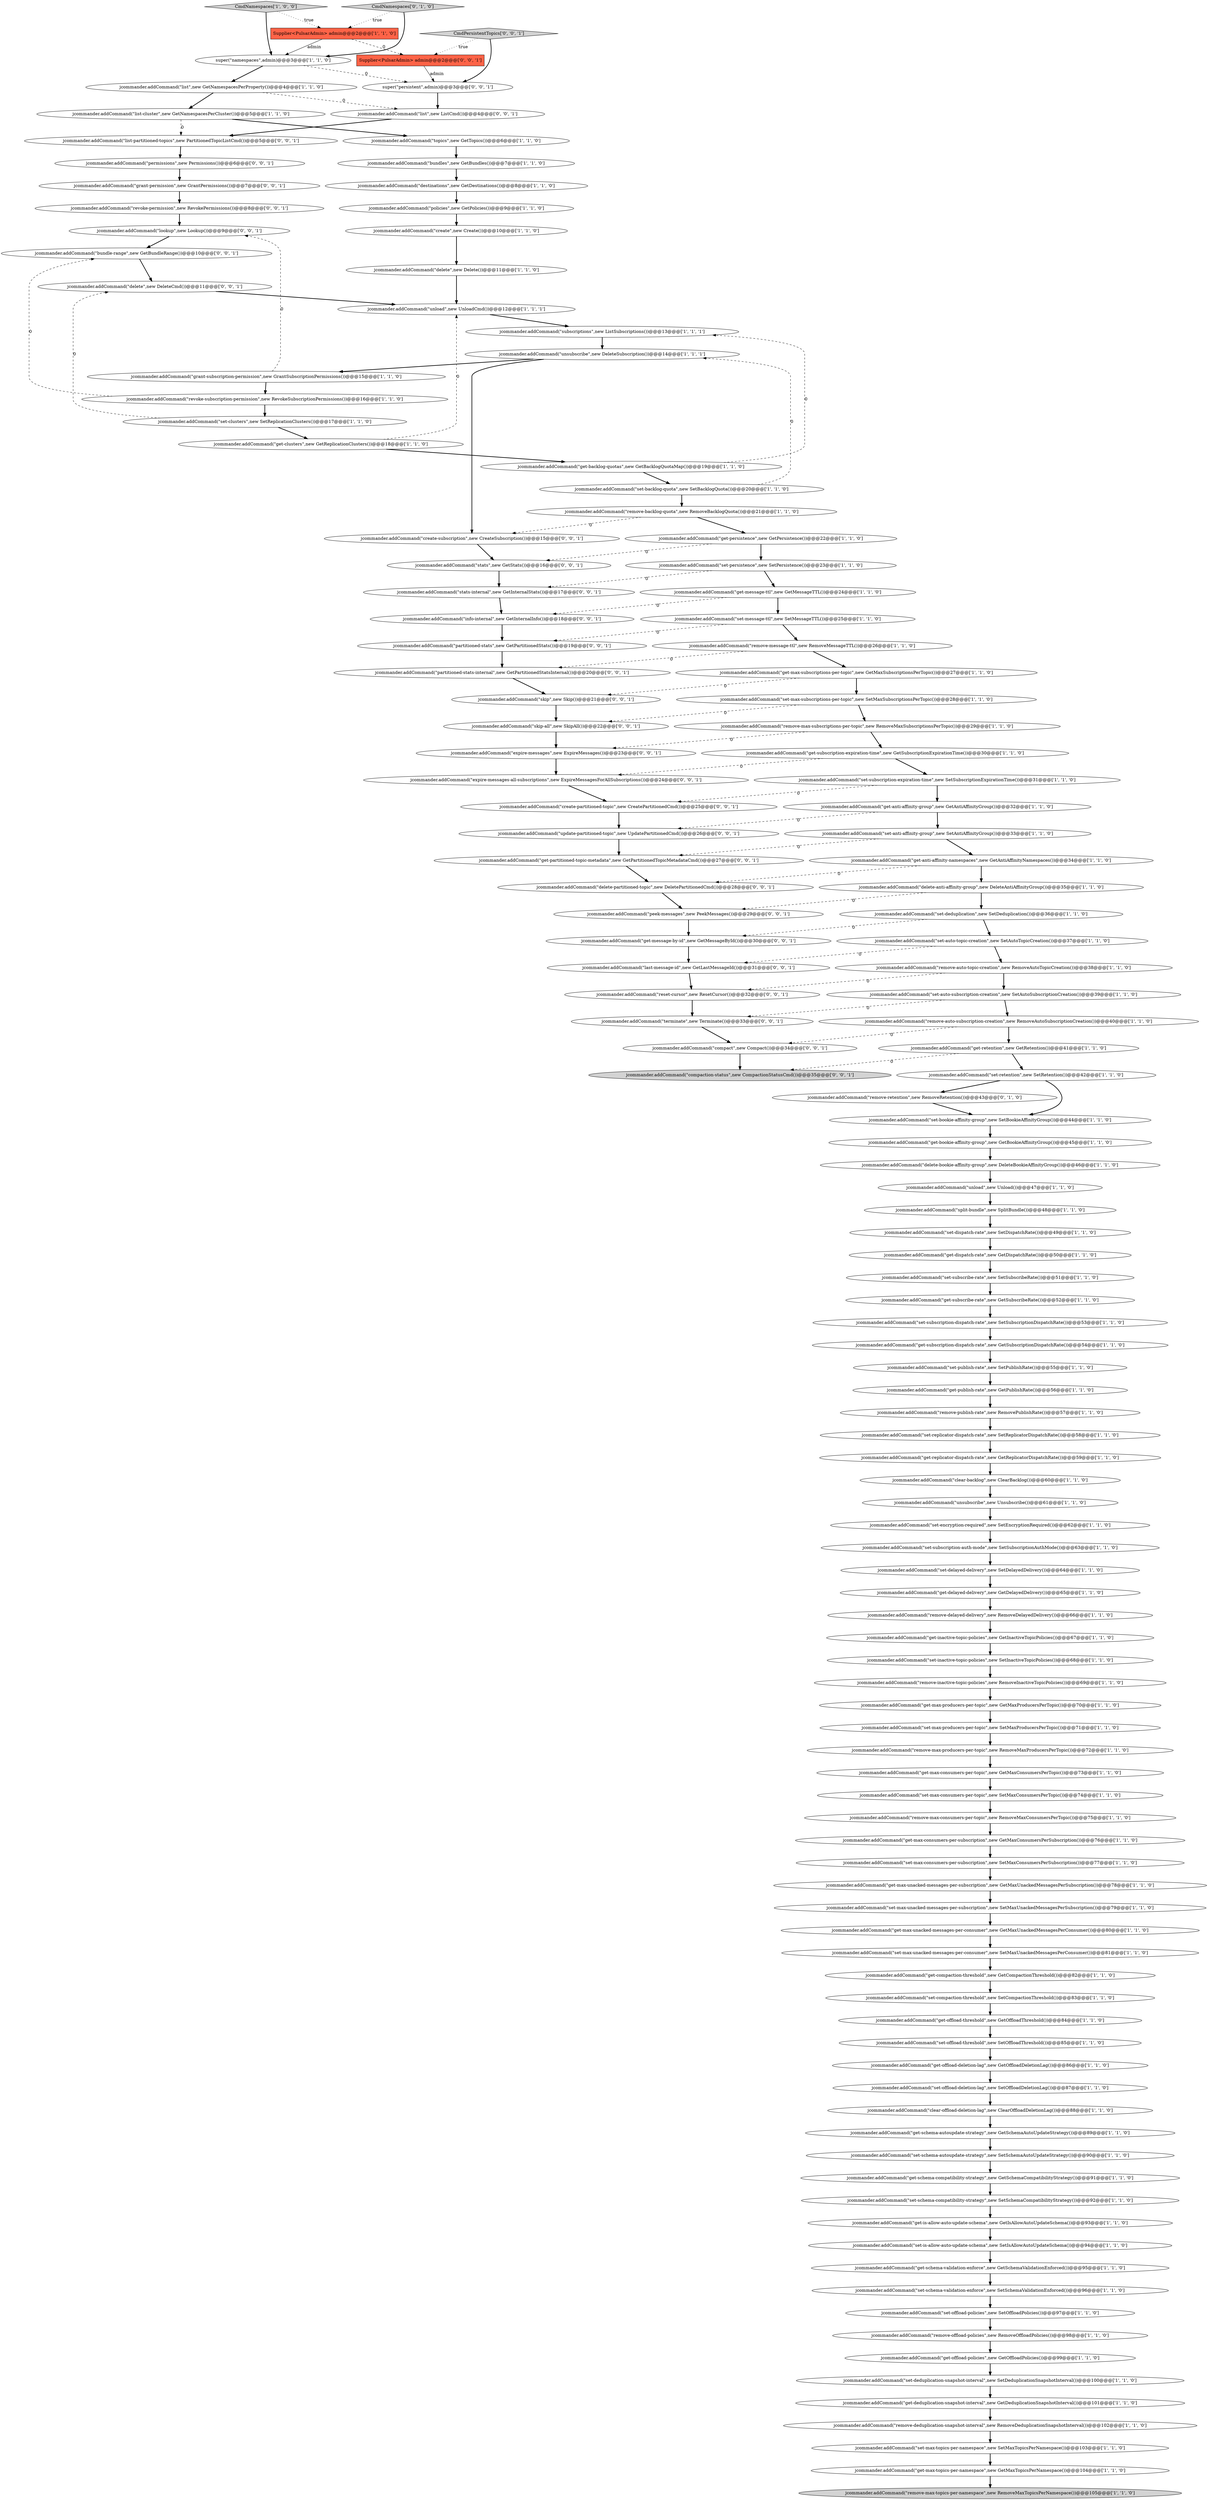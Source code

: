 digraph {
110 [style = filled, label = "jcommander.addCommand(\"permissions\",new Permissions())@@@6@@@['0', '0', '1']", fillcolor = white, shape = ellipse image = "AAA0AAABBB3BBB"];
52 [style = filled, label = "jcommander.addCommand(\"list\",new GetNamespacesPerProperty())@@@4@@@['1', '1', '0']", fillcolor = white, shape = ellipse image = "AAA0AAABBB1BBB"];
32 [style = filled, label = "CmdNamespaces['1', '0', '0']", fillcolor = lightgray, shape = diamond image = "AAA0AAABBB1BBB"];
50 [style = filled, label = "jcommander.addCommand(\"set-delayed-delivery\",new SetDelayedDelivery())@@@64@@@['1', '1', '0']", fillcolor = white, shape = ellipse image = "AAA0AAABBB1BBB"];
62 [style = filled, label = "jcommander.addCommand(\"get-max-unacked-messages-per-consumer\",new GetMaxUnackedMessagesPerConsumer())@@@80@@@['1', '1', '0']", fillcolor = white, shape = ellipse image = "AAA0AAABBB1BBB"];
133 [style = filled, label = "jcommander.addCommand(\"lookup\",new Lookup())@@@9@@@['0', '0', '1']", fillcolor = white, shape = ellipse image = "AAA0AAABBB3BBB"];
23 [style = filled, label = "jcommander.addCommand(\"get-anti-affinity-namespaces\",new GetAntiAffinityNamespaces())@@@34@@@['1', '1', '0']", fillcolor = white, shape = ellipse image = "AAA0AAABBB1BBB"];
16 [style = filled, label = "jcommander.addCommand(\"get-subscribe-rate\",new GetSubscribeRate())@@@52@@@['1', '1', '0']", fillcolor = white, shape = ellipse image = "AAA0AAABBB1BBB"];
105 [style = filled, label = "CmdNamespaces['0', '1', '0']", fillcolor = lightgray, shape = diamond image = "AAA0AAABBB2BBB"];
34 [style = filled, label = "jcommander.addCommand(\"get-inactive-topic-policies\",new GetInactiveTopicPolicies())@@@67@@@['1', '1', '0']", fillcolor = white, shape = ellipse image = "AAA0AAABBB1BBB"];
130 [style = filled, label = "jcommander.addCommand(\"expire-messages-all-subscriptions\",new ExpireMessagesForAllSubscriptions())@@@24@@@['0', '0', '1']", fillcolor = white, shape = ellipse image = "AAA0AAABBB3BBB"];
91 [style = filled, label = "jcommander.addCommand(\"set-dispatch-rate\",new SetDispatchRate())@@@49@@@['1', '1', '0']", fillcolor = white, shape = ellipse image = "AAA0AAABBB1BBB"];
79 [style = filled, label = "jcommander.addCommand(\"get-deduplication-snapshot-interval\",new GetDeduplicationSnapshotInterval())@@@101@@@['1', '1', '0']", fillcolor = white, shape = ellipse image = "AAA0AAABBB1BBB"];
65 [style = filled, label = "super(\"namespaces\",admin)@@@3@@@['1', '1', '0']", fillcolor = white, shape = ellipse image = "AAA0AAABBB1BBB"];
38 [style = filled, label = "jcommander.addCommand(\"revoke-subscription-permission\",new RevokeSubscriptionPermissions())@@@16@@@['1', '1', '0']", fillcolor = white, shape = ellipse image = "AAA0AAABBB1BBB"];
128 [style = filled, label = "jcommander.addCommand(\"partitioned-stats\",new GetPartitionedStats())@@@19@@@['0', '0', '1']", fillcolor = white, shape = ellipse image = "AAA0AAABBB3BBB"];
49 [style = filled, label = "jcommander.addCommand(\"remove-auto-topic-creation\",new RemoveAutoTopicCreation())@@@38@@@['1', '1', '0']", fillcolor = white, shape = ellipse image = "AAA0AAABBB1BBB"];
137 [style = filled, label = "jcommander.addCommand(\"stats\",new GetStats())@@@16@@@['0', '0', '1']", fillcolor = white, shape = ellipse image = "AAA0AAABBB3BBB"];
108 [style = filled, label = "jcommander.addCommand(\"list-partitioned-topics\",new PartitionedTopicListCmd())@@@5@@@['0', '0', '1']", fillcolor = white, shape = ellipse image = "AAA0AAABBB3BBB"];
122 [style = filled, label = "Supplier<PulsarAdmin> admin@@@2@@@['0', '0', '1']", fillcolor = tomato, shape = box image = "AAA0AAABBB3BBB"];
29 [style = filled, label = "jcommander.addCommand(\"remove-delayed-delivery\",new RemoveDelayedDelivery())@@@66@@@['1', '1', '0']", fillcolor = white, shape = ellipse image = "AAA0AAABBB1BBB"];
59 [style = filled, label = "jcommander.addCommand(\"set-retention\",new SetRetention())@@@42@@@['1', '1', '0']", fillcolor = white, shape = ellipse image = "AAA0AAABBB1BBB"];
85 [style = filled, label = "jcommander.addCommand(\"set-is-allow-auto-update-schema\",new SetIsAllowAutoUpdateSchema())@@@94@@@['1', '1', '0']", fillcolor = white, shape = ellipse image = "AAA0AAABBB1BBB"];
48 [style = filled, label = "Supplier<PulsarAdmin> admin@@@2@@@['1', '1', '0']", fillcolor = tomato, shape = box image = "AAA0AAABBB1BBB"];
96 [style = filled, label = "jcommander.addCommand(\"set-subscription-auth-mode\",new SetSubscriptionAuthMode())@@@63@@@['1', '1', '0']", fillcolor = white, shape = ellipse image = "AAA0AAABBB1BBB"];
119 [style = filled, label = "jcommander.addCommand(\"delete-partitioned-topic\",new DeletePartitionedCmd())@@@28@@@['0', '0', '1']", fillcolor = white, shape = ellipse image = "AAA0AAABBB3BBB"];
61 [style = filled, label = "jcommander.addCommand(\"remove-max-subscriptions-per-topic\",new RemoveMaxSubscriptionsPerTopic())@@@29@@@['1', '1', '0']", fillcolor = white, shape = ellipse image = "AAA0AAABBB1BBB"];
8 [style = filled, label = "jcommander.addCommand(\"get-publish-rate\",new GetPublishRate())@@@56@@@['1', '1', '0']", fillcolor = white, shape = ellipse image = "AAA0AAABBB1BBB"];
9 [style = filled, label = "jcommander.addCommand(\"get-delayed-delivery\",new GetDelayedDelivery())@@@65@@@['1', '1', '0']", fillcolor = white, shape = ellipse image = "AAA0AAABBB1BBB"];
98 [style = filled, label = "jcommander.addCommand(\"get-schema-compatibility-strategy\",new GetSchemaCompatibilityStrategy())@@@91@@@['1', '1', '0']", fillcolor = white, shape = ellipse image = "AAA0AAABBB1BBB"];
57 [style = filled, label = "jcommander.addCommand(\"get-offload-threshold\",new GetOffloadThreshold())@@@84@@@['1', '1', '0']", fillcolor = white, shape = ellipse image = "AAA0AAABBB1BBB"];
80 [style = filled, label = "jcommander.addCommand(\"get-offload-policies\",new GetOffloadPolicies())@@@99@@@['1', '1', '0']", fillcolor = white, shape = ellipse image = "AAA0AAABBB1BBB"];
4 [style = filled, label = "jcommander.addCommand(\"remove-auto-subscription-creation\",new RemoveAutoSubscriptionCreation())@@@40@@@['1', '1', '0']", fillcolor = white, shape = ellipse image = "AAA0AAABBB1BBB"];
115 [style = filled, label = "jcommander.addCommand(\"bundle-range\",new GetBundleRange())@@@10@@@['0', '0', '1']", fillcolor = white, shape = ellipse image = "AAA0AAABBB3BBB"];
19 [style = filled, label = "jcommander.addCommand(\"get-message-ttl\",new GetMessageTTL())@@@24@@@['1', '1', '0']", fillcolor = white, shape = ellipse image = "AAA0AAABBB1BBB"];
78 [style = filled, label = "jcommander.addCommand(\"get-subscription-expiration-time\",new GetSubscriptionExpirationTime())@@@30@@@['1', '1', '0']", fillcolor = white, shape = ellipse image = "AAA0AAABBB1BBB"];
82 [style = filled, label = "jcommander.addCommand(\"remove-max-consumers-per-topic\",new RemoveMaxConsumersPerTopic())@@@75@@@['1', '1', '0']", fillcolor = white, shape = ellipse image = "AAA0AAABBB1BBB"];
112 [style = filled, label = "jcommander.addCommand(\"get-message-by-id\",new GetMessageById())@@@30@@@['0', '0', '1']", fillcolor = white, shape = ellipse image = "AAA0AAABBB3BBB"];
100 [style = filled, label = "jcommander.addCommand(\"set-anti-affinity-group\",new SetAntiAffinityGroup())@@@33@@@['1', '1', '0']", fillcolor = white, shape = ellipse image = "AAA0AAABBB1BBB"];
92 [style = filled, label = "jcommander.addCommand(\"set-compaction-threshold\",new SetCompactionThreshold())@@@83@@@['1', '1', '0']", fillcolor = white, shape = ellipse image = "AAA0AAABBB1BBB"];
25 [style = filled, label = "jcommander.addCommand(\"set-deduplication\",new SetDeduplication())@@@36@@@['1', '1', '0']", fillcolor = white, shape = ellipse image = "AAA0AAABBB1BBB"];
131 [style = filled, label = "CmdPersistentTopics['0', '0', '1']", fillcolor = lightgray, shape = diamond image = "AAA0AAABBB3BBB"];
71 [style = filled, label = "jcommander.addCommand(\"get-dispatch-rate\",new GetDispatchRate())@@@50@@@['1', '1', '0']", fillcolor = white, shape = ellipse image = "AAA0AAABBB1BBB"];
113 [style = filled, label = "jcommander.addCommand(\"terminate\",new Terminate())@@@33@@@['0', '0', '1']", fillcolor = white, shape = ellipse image = "AAA0AAABBB3BBB"];
107 [style = filled, label = "jcommander.addCommand(\"list\",new ListCmd())@@@4@@@['0', '0', '1']", fillcolor = white, shape = ellipse image = "AAA0AAABBB3BBB"];
132 [style = filled, label = "jcommander.addCommand(\"compaction-status\",new CompactionStatusCmd())@@@35@@@['0', '0', '1']", fillcolor = lightgray, shape = ellipse image = "AAA0AAABBB3BBB"];
11 [style = filled, label = "jcommander.addCommand(\"set-subscribe-rate\",new SetSubscribeRate())@@@51@@@['1', '1', '0']", fillcolor = white, shape = ellipse image = "AAA0AAABBB1BBB"];
3 [style = filled, label = "jcommander.addCommand(\"grant-subscription-permission\",new GrantSubscriptionPermissions())@@@15@@@['1', '1', '0']", fillcolor = white, shape = ellipse image = "AAA0AAABBB1BBB"];
22 [style = filled, label = "jcommander.addCommand(\"remove-max-producers-per-topic\",new RemoveMaxProducersPerTopic())@@@72@@@['1', '1', '0']", fillcolor = white, shape = ellipse image = "AAA0AAABBB1BBB"];
125 [style = filled, label = "jcommander.addCommand(\"update-partitioned-topic\",new UpdatePartitionedCmd())@@@26@@@['0', '0', '1']", fillcolor = white, shape = ellipse image = "AAA0AAABBB3BBB"];
106 [style = filled, label = "jcommander.addCommand(\"peek-messages\",new PeekMessages())@@@29@@@['0', '0', '1']", fillcolor = white, shape = ellipse image = "AAA0AAABBB3BBB"];
54 [style = filled, label = "jcommander.addCommand(\"set-message-ttl\",new SetMessageTTL())@@@25@@@['1', '1', '0']", fillcolor = white, shape = ellipse image = "AAA0AAABBB1BBB"];
97 [style = filled, label = "jcommander.addCommand(\"set-auto-subscription-creation\",new SetAutoSubscriptionCreation())@@@39@@@['1', '1', '0']", fillcolor = white, shape = ellipse image = "AAA0AAABBB1BBB"];
0 [style = filled, label = "jcommander.addCommand(\"get-replicator-dispatch-rate\",new GetReplicatorDispatchRate())@@@59@@@['1', '1', '0']", fillcolor = white, shape = ellipse image = "AAA0AAABBB1BBB"];
43 [style = filled, label = "jcommander.addCommand(\"set-subscription-expiration-time\",new SetSubscriptionExpirationTime())@@@31@@@['1', '1', '0']", fillcolor = white, shape = ellipse image = "AAA0AAABBB1BBB"];
89 [style = filled, label = "jcommander.addCommand(\"remove-max-topics-per-namespace\",new RemoveMaxTopicsPerNamespace())@@@105@@@['1', '1', '0']", fillcolor = lightgray, shape = ellipse image = "AAA0AAABBB1BBB"];
72 [style = filled, label = "jcommander.addCommand(\"set-max-consumers-per-subscription\",new SetMaxConsumersPerSubscription())@@@77@@@['1', '1', '0']", fillcolor = white, shape = ellipse image = "AAA0AAABBB1BBB"];
5 [style = filled, label = "jcommander.addCommand(\"delete\",new Delete())@@@11@@@['1', '1', '0']", fillcolor = white, shape = ellipse image = "AAA0AAABBB1BBB"];
66 [style = filled, label = "jcommander.addCommand(\"set-max-topics-per-namespace\",new SetMaxTopicsPerNamespace())@@@103@@@['1', '1', '0']", fillcolor = white, shape = ellipse image = "AAA0AAABBB1BBB"];
63 [style = filled, label = "jcommander.addCommand(\"policies\",new GetPolicies())@@@9@@@['1', '1', '0']", fillcolor = white, shape = ellipse image = "AAA0AAABBB1BBB"];
114 [style = filled, label = "jcommander.addCommand(\"stats-internal\",new GetInternalStats())@@@17@@@['0', '0', '1']", fillcolor = white, shape = ellipse image = "AAA0AAABBB3BBB"];
104 [style = filled, label = "jcommander.addCommand(\"remove-retention\",new RemoveRetention())@@@43@@@['0', '1', '0']", fillcolor = white, shape = ellipse image = "AAA1AAABBB2BBB"];
90 [style = filled, label = "jcommander.addCommand(\"set-replicator-dispatch-rate\",new SetReplicatorDispatchRate())@@@58@@@['1', '1', '0']", fillcolor = white, shape = ellipse image = "AAA0AAABBB1BBB"];
73 [style = filled, label = "jcommander.addCommand(\"unsubscribe\",new Unsubscribe())@@@61@@@['1', '1', '0']", fillcolor = white, shape = ellipse image = "AAA0AAABBB1BBB"];
117 [style = filled, label = "jcommander.addCommand(\"partitioned-stats-internal\",new GetPartitionedStatsInternal())@@@20@@@['0', '0', '1']", fillcolor = white, shape = ellipse image = "AAA0AAABBB3BBB"];
121 [style = filled, label = "jcommander.addCommand(\"grant-permission\",new GrantPermissions())@@@7@@@['0', '0', '1']", fillcolor = white, shape = ellipse image = "AAA0AAABBB3BBB"];
76 [style = filled, label = "jcommander.addCommand(\"set-persistence\",new SetPersistence())@@@23@@@['1', '1', '0']", fillcolor = white, shape = ellipse image = "AAA0AAABBB1BBB"];
64 [style = filled, label = "jcommander.addCommand(\"set-offload-deletion-lag\",new SetOffloadDeletionLag())@@@87@@@['1', '1', '0']", fillcolor = white, shape = ellipse image = "AAA0AAABBB1BBB"];
18 [style = filled, label = "jcommander.addCommand(\"delete-anti-affinity-group\",new DeleteAntiAffinityGroup())@@@35@@@['1', '1', '0']", fillcolor = white, shape = ellipse image = "AAA0AAABBB1BBB"];
30 [style = filled, label = "jcommander.addCommand(\"get-schema-autoupdate-strategy\",new GetSchemaAutoUpdateStrategy())@@@89@@@['1', '1', '0']", fillcolor = white, shape = ellipse image = "AAA0AAABBB1BBB"];
88 [style = filled, label = "jcommander.addCommand(\"set-auto-topic-creation\",new SetAutoTopicCreation())@@@37@@@['1', '1', '0']", fillcolor = white, shape = ellipse image = "AAA0AAABBB1BBB"];
17 [style = filled, label = "jcommander.addCommand(\"set-max-subscriptions-per-topic\",new SetMaxSubscriptionsPerTopic())@@@28@@@['1', '1', '0']", fillcolor = white, shape = ellipse image = "AAA0AAABBB1BBB"];
33 [style = filled, label = "jcommander.addCommand(\"set-offload-policies\",new SetOffloadPolicies())@@@97@@@['1', '1', '0']", fillcolor = white, shape = ellipse image = "AAA0AAABBB1BBB"];
81 [style = filled, label = "jcommander.addCommand(\"unload\",new UnloadCmd())@@@12@@@['1', '1', '1']", fillcolor = white, shape = ellipse image = "AAA0AAABBB1BBB"];
15 [style = filled, label = "jcommander.addCommand(\"set-deduplication-snapshot-interval\",new SetDeduplicationSnapshotInterval())@@@100@@@['1', '1', '0']", fillcolor = white, shape = ellipse image = "AAA0AAABBB1BBB"];
94 [style = filled, label = "jcommander.addCommand(\"bundles\",new GetBundles())@@@7@@@['1', '1', '0']", fillcolor = white, shape = ellipse image = "AAA0AAABBB1BBB"];
84 [style = filled, label = "jcommander.addCommand(\"set-max-producers-per-topic\",new SetMaxProducersPerTopic())@@@71@@@['1', '1', '0']", fillcolor = white, shape = ellipse image = "AAA0AAABBB1BBB"];
109 [style = filled, label = "jcommander.addCommand(\"last-message-id\",new GetLastMessageId())@@@31@@@['0', '0', '1']", fillcolor = white, shape = ellipse image = "AAA0AAABBB3BBB"];
124 [style = filled, label = "jcommander.addCommand(\"create-partitioned-topic\",new CreatePartitionedCmd())@@@25@@@['0', '0', '1']", fillcolor = white, shape = ellipse image = "AAA0AAABBB3BBB"];
135 [style = filled, label = "jcommander.addCommand(\"compact\",new Compact())@@@34@@@['0', '0', '1']", fillcolor = white, shape = ellipse image = "AAA0AAABBB3BBB"];
102 [style = filled, label = "jcommander.addCommand(\"set-schema-compatibility-strategy\",new SetSchemaCompatibilityStrategy())@@@92@@@['1', '1', '0']", fillcolor = white, shape = ellipse image = "AAA0AAABBB1BBB"];
127 [style = filled, label = "jcommander.addCommand(\"skip\",new Skip())@@@21@@@['0', '0', '1']", fillcolor = white, shape = ellipse image = "AAA0AAABBB3BBB"];
26 [style = filled, label = "jcommander.addCommand(\"set-offload-threshold\",new SetOffloadThreshold())@@@85@@@['1', '1', '0']", fillcolor = white, shape = ellipse image = "AAA0AAABBB1BBB"];
46 [style = filled, label = "jcommander.addCommand(\"set-backlog-quota\",new SetBacklogQuota())@@@20@@@['1', '1', '0']", fillcolor = white, shape = ellipse image = "AAA0AAABBB1BBB"];
31 [style = filled, label = "jcommander.addCommand(\"set-publish-rate\",new SetPublishRate())@@@55@@@['1', '1', '0']", fillcolor = white, shape = ellipse image = "AAA0AAABBB1BBB"];
67 [style = filled, label = "jcommander.addCommand(\"unsubscribe\",new DeleteSubscription())@@@14@@@['1', '1', '1']", fillcolor = white, shape = ellipse image = "AAA0AAABBB1BBB"];
58 [style = filled, label = "jcommander.addCommand(\"set-bookie-affinity-group\",new SetBookieAffinityGroup())@@@44@@@['1', '1', '0']", fillcolor = white, shape = ellipse image = "AAA0AAABBB1BBB"];
12 [style = filled, label = "jcommander.addCommand(\"set-encryption-required\",new SetEncryptionRequired())@@@62@@@['1', '1', '0']", fillcolor = white, shape = ellipse image = "AAA0AAABBB1BBB"];
86 [style = filled, label = "jcommander.addCommand(\"get-max-unacked-messages-per-subscription\",new GetMaxUnackedMessagesPerSubscription())@@@78@@@['1', '1', '0']", fillcolor = white, shape = ellipse image = "AAA0AAABBB1BBB"];
129 [style = filled, label = "jcommander.addCommand(\"get-partitioned-topic-metadata\",new GetPartitionedTopicMetadataCmd())@@@27@@@['0', '0', '1']", fillcolor = white, shape = ellipse image = "AAA0AAABBB3BBB"];
118 [style = filled, label = "jcommander.addCommand(\"info-internal\",new GetInternalInfo())@@@18@@@['0', '0', '1']", fillcolor = white, shape = ellipse image = "AAA0AAABBB3BBB"];
116 [style = filled, label = "jcommander.addCommand(\"skip-all\",new SkipAll())@@@22@@@['0', '0', '1']", fillcolor = white, shape = ellipse image = "AAA0AAABBB3BBB"];
77 [style = filled, label = "jcommander.addCommand(\"get-max-consumers-per-subscription\",new GetMaxConsumersPerSubscription())@@@76@@@['1', '1', '0']", fillcolor = white, shape = ellipse image = "AAA0AAABBB1BBB"];
87 [style = filled, label = "jcommander.addCommand(\"get-anti-affinity-group\",new GetAntiAffinityGroup())@@@32@@@['1', '1', '0']", fillcolor = white, shape = ellipse image = "AAA0AAABBB1BBB"];
42 [style = filled, label = "jcommander.addCommand(\"set-max-unacked-messages-per-consumer\",new SetMaxUnackedMessagesPerConsumer())@@@81@@@['1', '1', '0']", fillcolor = white, shape = ellipse image = "AAA0AAABBB1BBB"];
69 [style = filled, label = "jcommander.addCommand(\"clear-offload-deletion-lag\",new ClearOffloadDeletionLag())@@@88@@@['1', '1', '0']", fillcolor = white, shape = ellipse image = "AAA0AAABBB1BBB"];
83 [style = filled, label = "jcommander.addCommand(\"remove-inactive-topic-policies\",new RemoveInactiveTopicPolicies())@@@69@@@['1', '1', '0']", fillcolor = white, shape = ellipse image = "AAA0AAABBB1BBB"];
14 [style = filled, label = "jcommander.addCommand(\"get-compaction-threshold\",new GetCompactionThreshold())@@@82@@@['1', '1', '0']", fillcolor = white, shape = ellipse image = "AAA0AAABBB1BBB"];
35 [style = filled, label = "jcommander.addCommand(\"set-clusters\",new SetReplicationClusters())@@@17@@@['1', '1', '0']", fillcolor = white, shape = ellipse image = "AAA0AAABBB1BBB"];
56 [style = filled, label = "jcommander.addCommand(\"get-max-producers-per-topic\",new GetMaxProducersPerTopic())@@@70@@@['1', '1', '0']", fillcolor = white, shape = ellipse image = "AAA0AAABBB1BBB"];
111 [style = filled, label = "jcommander.addCommand(\"create-subscription\",new CreateSubscription())@@@15@@@['0', '0', '1']", fillcolor = white, shape = ellipse image = "AAA0AAABBB3BBB"];
134 [style = filled, label = "jcommander.addCommand(\"reset-cursor\",new ResetCursor())@@@32@@@['0', '0', '1']", fillcolor = white, shape = ellipse image = "AAA0AAABBB3BBB"];
136 [style = filled, label = "jcommander.addCommand(\"delete\",new DeleteCmd())@@@11@@@['0', '0', '1']", fillcolor = white, shape = ellipse image = "AAA0AAABBB3BBB"];
93 [style = filled, label = "jcommander.addCommand(\"remove-message-ttl\",new RemoveMessageTTL())@@@26@@@['1', '1', '0']", fillcolor = white, shape = ellipse image = "AAA0AAABBB1BBB"];
99 [style = filled, label = "jcommander.addCommand(\"get-offload-deletion-lag\",new GetOffloadDeletionLag())@@@86@@@['1', '1', '0']", fillcolor = white, shape = ellipse image = "AAA0AAABBB1BBB"];
75 [style = filled, label = "jcommander.addCommand(\"set-subscription-dispatch-rate\",new SetSubscriptionDispatchRate())@@@53@@@['1', '1', '0']", fillcolor = white, shape = ellipse image = "AAA0AAABBB1BBB"];
47 [style = filled, label = "jcommander.addCommand(\"split-bundle\",new SplitBundle())@@@48@@@['1', '1', '0']", fillcolor = white, shape = ellipse image = "AAA0AAABBB1BBB"];
6 [style = filled, label = "jcommander.addCommand(\"get-backlog-quotas\",new GetBacklogQuotaMap())@@@19@@@['1', '1', '0']", fillcolor = white, shape = ellipse image = "AAA0AAABBB1BBB"];
39 [style = filled, label = "jcommander.addCommand(\"set-max-unacked-messages-per-subscription\",new SetMaxUnackedMessagesPerSubscription())@@@79@@@['1', '1', '0']", fillcolor = white, shape = ellipse image = "AAA0AAABBB1BBB"];
2 [style = filled, label = "jcommander.addCommand(\"remove-publish-rate\",new RemovePublishRate())@@@57@@@['1', '1', '0']", fillcolor = white, shape = ellipse image = "AAA0AAABBB1BBB"];
10 [style = filled, label = "jcommander.addCommand(\"destinations\",new GetDestinations())@@@8@@@['1', '1', '0']", fillcolor = white, shape = ellipse image = "AAA0AAABBB1BBB"];
123 [style = filled, label = "jcommander.addCommand(\"expire-messages\",new ExpireMessages())@@@23@@@['0', '0', '1']", fillcolor = white, shape = ellipse image = "AAA0AAABBB3BBB"];
55 [style = filled, label = "jcommander.addCommand(\"get-is-allow-auto-update-schema\",new GetIsAllowAutoUpdateSchema())@@@93@@@['1', '1', '0']", fillcolor = white, shape = ellipse image = "AAA0AAABBB1BBB"];
70 [style = filled, label = "jcommander.addCommand(\"list-cluster\",new GetNamespacesPerCluster())@@@5@@@['1', '1', '0']", fillcolor = white, shape = ellipse image = "AAA0AAABBB1BBB"];
53 [style = filled, label = "jcommander.addCommand(\"unload\",new Unload())@@@47@@@['1', '1', '0']", fillcolor = white, shape = ellipse image = "AAA0AAABBB1BBB"];
74 [style = filled, label = "jcommander.addCommand(\"get-subscription-dispatch-rate\",new GetSubscriptionDispatchRate())@@@54@@@['1', '1', '0']", fillcolor = white, shape = ellipse image = "AAA0AAABBB1BBB"];
40 [style = filled, label = "jcommander.addCommand(\"get-clusters\",new GetReplicationClusters())@@@18@@@['1', '1', '0']", fillcolor = white, shape = ellipse image = "AAA0AAABBB1BBB"];
95 [style = filled, label = "jcommander.addCommand(\"get-max-topics-per-namespace\",new GetMaxTopicsPerNamespace())@@@104@@@['1', '1', '0']", fillcolor = white, shape = ellipse image = "AAA0AAABBB1BBB"];
60 [style = filled, label = "jcommander.addCommand(\"get-schema-validation-enforce\",new GetSchemaValidationEnforced())@@@95@@@['1', '1', '0']", fillcolor = white, shape = ellipse image = "AAA0AAABBB1BBB"];
101 [style = filled, label = "jcommander.addCommand(\"set-schema-autoupdate-strategy\",new SetSchemaAutoUpdateStrategy())@@@90@@@['1', '1', '0']", fillcolor = white, shape = ellipse image = "AAA0AAABBB1BBB"];
27 [style = filled, label = "jcommander.addCommand(\"topics\",new GetTopics())@@@6@@@['1', '1', '0']", fillcolor = white, shape = ellipse image = "AAA0AAABBB1BBB"];
36 [style = filled, label = "jcommander.addCommand(\"set-inactive-topic-policies\",new SetInactiveTopicPolicies())@@@68@@@['1', '1', '0']", fillcolor = white, shape = ellipse image = "AAA0AAABBB1BBB"];
24 [style = filled, label = "jcommander.addCommand(\"set-schema-validation-enforce\",new SetSchemaValidationEnforced())@@@96@@@['1', '1', '0']", fillcolor = white, shape = ellipse image = "AAA0AAABBB1BBB"];
44 [style = filled, label = "jcommander.addCommand(\"clear-backlog\",new ClearBacklog())@@@60@@@['1', '1', '0']", fillcolor = white, shape = ellipse image = "AAA0AAABBB1BBB"];
45 [style = filled, label = "jcommander.addCommand(\"create\",new Create())@@@10@@@['1', '1', '0']", fillcolor = white, shape = ellipse image = "AAA0AAABBB1BBB"];
51 [style = filled, label = "jcommander.addCommand(\"subscriptions\",new ListSubscriptions())@@@13@@@['1', '1', '1']", fillcolor = white, shape = ellipse image = "AAA0AAABBB1BBB"];
103 [style = filled, label = "jcommander.addCommand(\"get-persistence\",new GetPersistence())@@@22@@@['1', '1', '0']", fillcolor = white, shape = ellipse image = "AAA0AAABBB1BBB"];
1 [style = filled, label = "jcommander.addCommand(\"get-retention\",new GetRetention())@@@41@@@['1', '1', '0']", fillcolor = white, shape = ellipse image = "AAA0AAABBB1BBB"];
41 [style = filled, label = "jcommander.addCommand(\"set-max-consumers-per-topic\",new SetMaxConsumersPerTopic())@@@74@@@['1', '1', '0']", fillcolor = white, shape = ellipse image = "AAA0AAABBB1BBB"];
37 [style = filled, label = "jcommander.addCommand(\"remove-deduplication-snapshot-interval\",new RemoveDeduplicationSnapshotInterval())@@@102@@@['1', '1', '0']", fillcolor = white, shape = ellipse image = "AAA0AAABBB1BBB"];
120 [style = filled, label = "super(\"persistent\",admin)@@@3@@@['0', '0', '1']", fillcolor = white, shape = ellipse image = "AAA0AAABBB3BBB"];
7 [style = filled, label = "jcommander.addCommand(\"delete-bookie-affinity-group\",new DeleteBookieAffinityGroup())@@@46@@@['1', '1', '0']", fillcolor = white, shape = ellipse image = "AAA0AAABBB1BBB"];
68 [style = filled, label = "jcommander.addCommand(\"remove-offload-policies\",new RemoveOffloadPolicies())@@@98@@@['1', '1', '0']", fillcolor = white, shape = ellipse image = "AAA0AAABBB1BBB"];
20 [style = filled, label = "jcommander.addCommand(\"get-max-consumers-per-topic\",new GetMaxConsumersPerTopic())@@@73@@@['1', '1', '0']", fillcolor = white, shape = ellipse image = "AAA0AAABBB1BBB"];
28 [style = filled, label = "jcommander.addCommand(\"remove-backlog-quota\",new RemoveBacklogQuota())@@@21@@@['1', '1', '0']", fillcolor = white, shape = ellipse image = "AAA0AAABBB1BBB"];
21 [style = filled, label = "jcommander.addCommand(\"get-bookie-affinity-group\",new GetBookieAffinityGroup())@@@45@@@['1', '1', '0']", fillcolor = white, shape = ellipse image = "AAA0AAABBB1BBB"];
13 [style = filled, label = "jcommander.addCommand(\"get-max-subscriptions-per-topic\",new GetMaxSubscriptionsPerTopic())@@@27@@@['1', '1', '0']", fillcolor = white, shape = ellipse image = "AAA0AAABBB1BBB"];
126 [style = filled, label = "jcommander.addCommand(\"revoke-permission\",new RevokePermissions())@@@8@@@['0', '0', '1']", fillcolor = white, shape = ellipse image = "AAA0AAABBB3BBB"];
97->4 [style = bold, label=""];
115->136 [style = bold, label=""];
43->87 [style = bold, label=""];
102->55 [style = bold, label=""];
97->113 [style = dashed, label="0"];
112->109 [style = bold, label=""];
28->111 [style = dashed, label="0"];
7->53 [style = bold, label=""];
88->49 [style = bold, label=""];
10->63 [style = bold, label=""];
50->9 [style = bold, label=""];
24->33 [style = bold, label=""];
103->137 [style = dashed, label="0"];
113->135 [style = bold, label=""];
35->136 [style = dashed, label="0"];
70->108 [style = dashed, label="0"];
45->5 [style = bold, label=""];
100->129 [style = dashed, label="0"];
134->113 [style = bold, label=""];
11->16 [style = bold, label=""];
95->89 [style = bold, label=""];
22->20 [style = bold, label=""];
123->130 [style = bold, label=""];
40->81 [style = dashed, label="0"];
38->115 [style = dashed, label="0"];
120->107 [style = bold, label=""];
69->30 [style = bold, label=""];
32->48 [style = dotted, label="true"];
111->137 [style = bold, label=""];
87->100 [style = bold, label=""];
40->6 [style = bold, label=""];
84->22 [style = bold, label=""];
41->82 [style = bold, label=""];
109->134 [style = bold, label=""];
38->35 [style = bold, label=""];
5->81 [style = bold, label=""];
59->58 [style = bold, label=""];
3->38 [style = bold, label=""];
93->13 [style = bold, label=""];
43->124 [style = dashed, label="0"];
129->119 [style = bold, label=""];
47->91 [style = bold, label=""];
52->107 [style = dashed, label="0"];
12->96 [style = bold, label=""];
35->40 [style = bold, label=""];
36->83 [style = bold, label=""];
114->118 [style = bold, label=""];
74->31 [style = bold, label=""];
86->39 [style = bold, label=""];
131->122 [style = dotted, label="true"];
108->110 [style = bold, label=""];
93->117 [style = dashed, label="0"];
54->93 [style = bold, label=""];
105->65 [style = bold, label=""];
122->120 [style = solid, label="admin"];
130->124 [style = bold, label=""];
98->102 [style = bold, label=""];
77->72 [style = bold, label=""];
46->67 [style = dashed, label="0"];
90->0 [style = bold, label=""];
104->58 [style = bold, label=""];
4->1 [style = bold, label=""];
3->133 [style = dashed, label="0"];
4->135 [style = dashed, label="0"];
75->74 [style = bold, label=""];
48->65 [style = solid, label="admin"];
8->2 [style = bold, label=""];
85->60 [style = bold, label=""];
51->67 [style = bold, label=""];
27->94 [style = bold, label=""];
23->18 [style = bold, label=""];
65->120 [style = dashed, label="0"];
2->90 [style = bold, label=""];
54->128 [style = dashed, label="0"];
119->106 [style = bold, label=""];
68->80 [style = bold, label=""];
96->50 [style = bold, label=""];
78->130 [style = dashed, label="0"];
57->26 [style = bold, label=""];
13->17 [style = bold, label=""];
103->76 [style = bold, label=""];
6->51 [style = dashed, label="0"];
121->126 [style = bold, label=""];
64->69 [style = bold, label=""];
34->36 [style = bold, label=""];
125->129 [style = bold, label=""];
55->85 [style = bold, label=""];
56->84 [style = bold, label=""];
62->42 [style = bold, label=""];
0->44 [style = bold, label=""];
78->43 [style = bold, label=""];
33->68 [style = bold, label=""];
65->52 [style = bold, label=""];
48->122 [style = dashed, label="0"];
137->114 [style = bold, label=""];
26->99 [style = bold, label=""];
92->57 [style = bold, label=""];
58->21 [style = bold, label=""];
63->45 [style = bold, label=""];
25->112 [style = dashed, label="0"];
49->134 [style = dashed, label="0"];
39->62 [style = bold, label=""];
21->7 [style = bold, label=""];
99->64 [style = bold, label=""];
107->108 [style = bold, label=""];
23->119 [style = dashed, label="0"];
15->79 [style = bold, label=""];
53->47 [style = bold, label=""];
9->29 [style = bold, label=""];
17->116 [style = dashed, label="0"];
60->24 [style = bold, label=""];
19->54 [style = bold, label=""];
52->70 [style = bold, label=""];
42->14 [style = bold, label=""];
80->15 [style = bold, label=""];
13->127 [style = dashed, label="0"];
67->111 [style = bold, label=""];
14->92 [style = bold, label=""];
82->77 [style = bold, label=""];
44->73 [style = bold, label=""];
30->101 [style = bold, label=""];
71->11 [style = bold, label=""];
37->66 [style = bold, label=""];
94->10 [style = bold, label=""];
79->37 [style = bold, label=""];
19->118 [style = dashed, label="0"];
49->97 [style = bold, label=""];
83->56 [style = bold, label=""];
67->3 [style = bold, label=""];
124->125 [style = bold, label=""];
73->12 [style = bold, label=""];
61->78 [style = bold, label=""];
25->88 [style = bold, label=""];
1->132 [style = dashed, label="0"];
31->8 [style = bold, label=""];
128->117 [style = bold, label=""];
59->104 [style = bold, label=""];
18->25 [style = bold, label=""];
136->81 [style = bold, label=""];
87->125 [style = dashed, label="0"];
101->98 [style = bold, label=""];
61->123 [style = dashed, label="0"];
88->109 [style = dashed, label="0"];
131->120 [style = bold, label=""];
17->61 [style = bold, label=""];
126->133 [style = bold, label=""];
70->27 [style = bold, label=""];
18->106 [style = dashed, label="0"];
29->34 [style = bold, label=""];
133->115 [style = bold, label=""];
1->59 [style = bold, label=""];
110->121 [style = bold, label=""];
76->19 [style = bold, label=""];
32->65 [style = bold, label=""];
118->128 [style = bold, label=""];
127->116 [style = bold, label=""];
46->28 [style = bold, label=""];
100->23 [style = bold, label=""];
81->51 [style = bold, label=""];
76->114 [style = dashed, label="0"];
6->46 [style = bold, label=""];
105->48 [style = dotted, label="true"];
91->71 [style = bold, label=""];
135->132 [style = bold, label=""];
106->112 [style = bold, label=""];
28->103 [style = bold, label=""];
16->75 [style = bold, label=""];
72->86 [style = bold, label=""];
66->95 [style = bold, label=""];
116->123 [style = bold, label=""];
117->127 [style = bold, label=""];
20->41 [style = bold, label=""];
}
